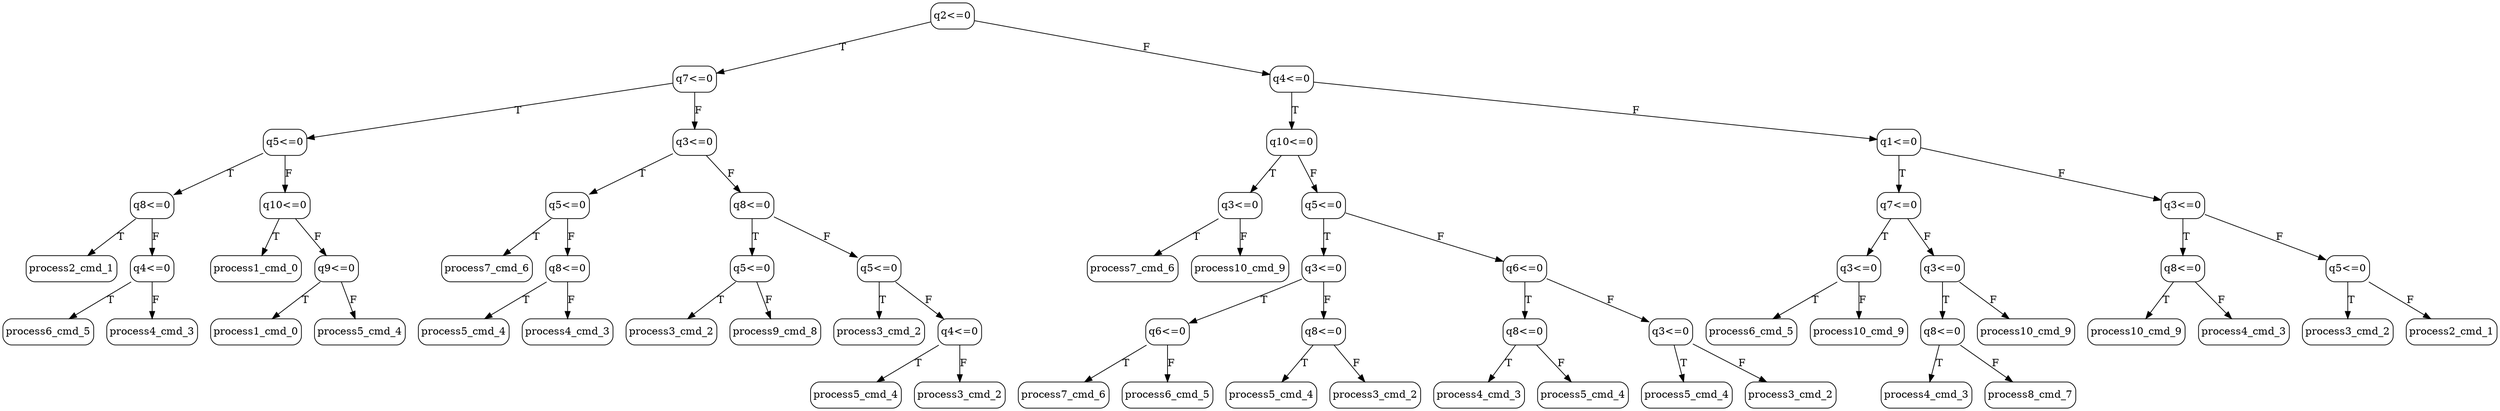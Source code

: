 // decision tree
digraph {
	6 [label=process2_cmd_1 margin="0.05,0.05" shape=box style=rounded]
	10 [label=process6_cmd_5 margin="0.05,0.05" shape=box style=rounded]
	11 [label=process4_cmd_3 margin="0.05,0.05" shape=box style=rounded]
	9 [label="q4<=0" margin="0.05,0.05" shape=box style=rounded]
	9 -> 10 [label=T]
	9 -> 11 [label=F]
	5 [label="q8<=0" margin="0.05,0.05" shape=box style=rounded]
	5 -> 6 [label=T]
	5 -> 9 [label=F]
	13 [label=process1_cmd_0 margin="0.05,0.05" shape=box style=rounded]
	17 [label=process1_cmd_0 margin="0.05,0.05" shape=box style=rounded]
	18 [label=process5_cmd_4 margin="0.05,0.05" shape=box style=rounded]
	16 [label="q9<=0" margin="0.05,0.05" shape=box style=rounded]
	16 -> 17 [label=T]
	16 -> 18 [label=F]
	12 [label="q10<=0" margin="0.05,0.05" shape=box style=rounded]
	12 -> 13 [label=T]
	12 -> 16 [label=F]
	2 [label="q5<=0" margin="0.05,0.05" shape=box style=rounded]
	2 -> 5 [label=T]
	2 -> 12 [label=F]
	68 [label=process7_cmd_6 margin="0.05,0.05" shape=box style=rounded]
	76 [label=process5_cmd_4 margin="0.05,0.05" shape=box style=rounded]
	79 [label=process4_cmd_3 margin="0.05,0.05" shape=box style=rounded]
	75 [label="q8<=0" margin="0.05,0.05" shape=box style=rounded]
	75 -> 76 [label=T]
	75 -> 79 [label=F]
	66 [label="q5<=0" margin="0.05,0.05" shape=box style=rounded]
	66 -> 68 [label=T]
	66 -> 75 [label=F]
	99 [label=process3_cmd_2 margin="0.05,0.05" shape=box style=rounded]
	106 [label=process9_cmd_8 margin="0.05,0.05" shape=box style=rounded]
	98 [label="q5<=0" margin="0.05,0.05" shape=box style=rounded]
	98 -> 99 [label=T]
	98 -> 106 [label=F]
	114 [label=process3_cmd_2 margin="0.05,0.05" shape=box style=rounded]
	122 [label=process5_cmd_4 margin="0.05,0.05" shape=box style=rounded]
	125 [label=process3_cmd_2 margin="0.05,0.05" shape=box style=rounded]
	121 [label="q4<=0" margin="0.05,0.05" shape=box style=rounded]
	121 -> 122 [label=T]
	121 -> 125 [label=F]
	113 [label="q5<=0" margin="0.05,0.05" shape=box style=rounded]
	113 -> 114 [label=T]
	113 -> 121 [label=F]
	97 [label="q8<=0" margin="0.05,0.05" shape=box style=rounded]
	97 -> 98 [label=T]
	97 -> 113 [label=F]
	65 [label="q3<=0" margin="0.05,0.05" shape=box style=rounded]
	65 -> 66 [label=T]
	65 -> 97 [label=F]
	1 [label="q7<=0" margin="0.05,0.05" shape=box style=rounded]
	1 -> 2 [label=T]
	1 -> 65 [label=F]
	147 [label=process7_cmd_6 margin="0.05,0.05" shape=box style=rounded]
	154 [label=process10_cmd_9 margin="0.05,0.05" shape=box style=rounded]
	130 [label="q3<=0" margin="0.05,0.05" shape=box style=rounded]
	130 -> 147 [label=T]
	130 -> 154 [label=F]
	164 [label=process7_cmd_6 margin="0.05,0.05" shape=box style=rounded]
	167 [label=process6_cmd_5 margin="0.05,0.05" shape=box style=rounded]
	163 [label="q6<=0" margin="0.05,0.05" shape=box style=rounded]
	163 -> 164 [label=T]
	163 -> 167 [label=F]
	172 [label=process5_cmd_4 margin="0.05,0.05" shape=box style=rounded]
	173 [label=process3_cmd_2 margin="0.05,0.05" shape=box style=rounded]
	170 [label="q8<=0" margin="0.05,0.05" shape=box style=rounded]
	170 -> 172 [label=T]
	170 -> 173 [label=F]
	162 [label="q3<=0" margin="0.05,0.05" shape=box style=rounded]
	162 -> 163 [label=T]
	162 -> 170 [label=F]
	179 [label=process4_cmd_3 margin="0.05,0.05" shape=box style=rounded]
	182 [label=process5_cmd_4 margin="0.05,0.05" shape=box style=rounded]
	178 [label="q8<=0" margin="0.05,0.05" shape=box style=rounded]
	178 -> 179 [label=T]
	178 -> 182 [label=F]
	186 [label=process5_cmd_4 margin="0.05,0.05" shape=box style=rounded]
	189 [label=process3_cmd_2 margin="0.05,0.05" shape=box style=rounded]
	185 [label="q3<=0" margin="0.05,0.05" shape=box style=rounded]
	185 -> 186 [label=T]
	185 -> 189 [label=F]
	177 [label="q6<=0" margin="0.05,0.05" shape=box style=rounded]
	177 -> 178 [label=T]
	177 -> 185 [label=F]
	161 [label="q5<=0" margin="0.05,0.05" shape=box style=rounded]
	161 -> 162 [label=T]
	161 -> 177 [label=F]
	129 [label="q10<=0" margin="0.05,0.05" shape=box style=rounded]
	129 -> 130 [label=T]
	129 -> 161 [label=F]
	195 [label=process6_cmd_5 margin="0.05,0.05" shape=box style=rounded]
	202 [label=process10_cmd_9 margin="0.05,0.05" shape=box style=rounded]
	194 [label="q3<=0" margin="0.05,0.05" shape=box style=rounded]
	194 -> 195 [label=T]
	194 -> 202 [label=F]
	215 [label=process4_cmd_3 margin="0.05,0.05" shape=box style=rounded]
	216 [label=process8_cmd_7 margin="0.05,0.05" shape=box style=rounded]
	210 [label="q8<=0" margin="0.05,0.05" shape=box style=rounded]
	210 -> 215 [label=T]
	210 -> 216 [label=F]
	217 [label=process10_cmd_9 margin="0.05,0.05" shape=box style=rounded]
	209 [label="q3<=0" margin="0.05,0.05" shape=box style=rounded]
	209 -> 210 [label=T]
	209 -> 217 [label=F]
	193 [label="q7<=0" margin="0.05,0.05" shape=box style=rounded]
	193 -> 194 [label=T]
	193 -> 209 [label=F]
	227 [label=process10_cmd_9 margin="0.05,0.05" shape=box style=rounded]
	230 [label=process4_cmd_3 margin="0.05,0.05" shape=box style=rounded]
	225 [label="q8<=0" margin="0.05,0.05" shape=box style=rounded]
	225 -> 227 [label=T]
	225 -> 230 [label=F]
	249 [label=process3_cmd_2 margin="0.05,0.05" shape=box style=rounded]
	252 [label=process2_cmd_1 margin="0.05,0.05" shape=box style=rounded]
	240 [label="q5<=0" margin="0.05,0.05" shape=box style=rounded]
	240 -> 249 [label=T]
	240 -> 252 [label=F]
	224 [label="q3<=0" margin="0.05,0.05" shape=box style=rounded]
	224 -> 225 [label=T]
	224 -> 240 [label=F]
	192 [label="q1<=0" margin="0.05,0.05" shape=box style=rounded]
	192 -> 193 [label=T]
	192 -> 224 [label=F]
	128 [label="q4<=0" margin="0.05,0.05" shape=box style=rounded]
	128 -> 129 [label=T]
	128 -> 192 [label=F]
	0 [label="q2<=0" margin="0.05,0.05" shape=box style=rounded]
	0 -> 1 [label=T]
	0 -> 128 [label=F]
}
